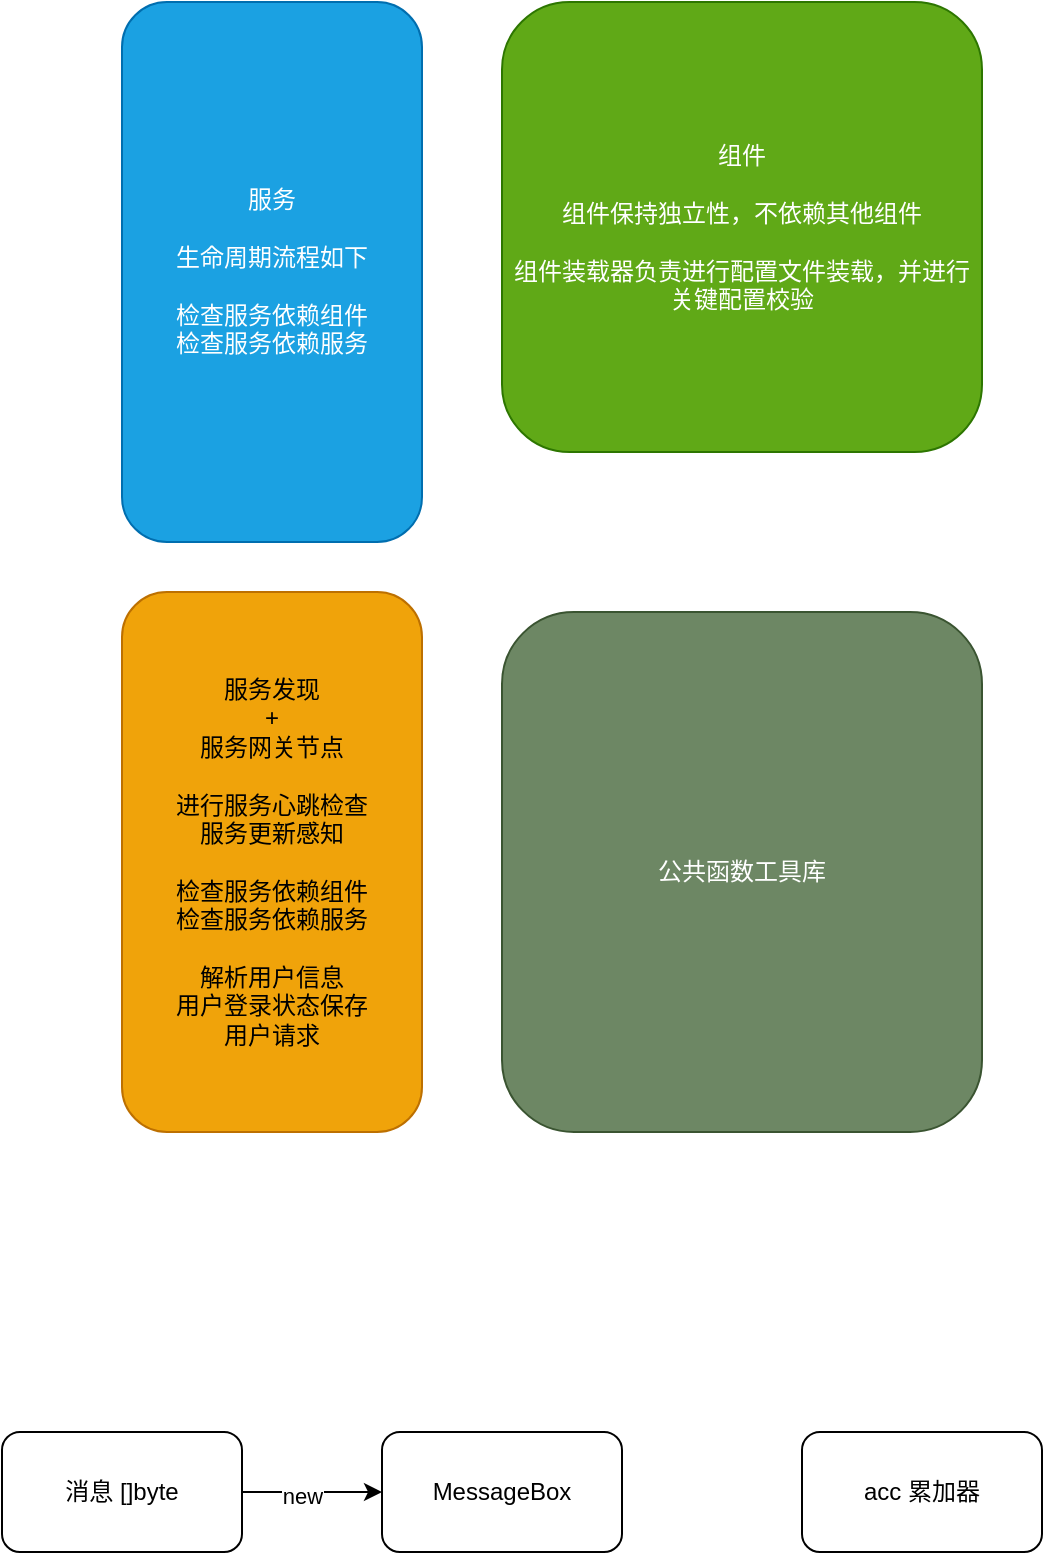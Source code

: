<mxfile>
    <diagram id="SwgGi_zUobMQvnV78bBD" name="第 1 页">
        <mxGraphModel dx="861" dy="717" grid="1" gridSize="10" guides="1" tooltips="1" connect="1" arrows="1" fold="1" page="1" pageScale="1" pageWidth="827" pageHeight="1169" math="0" shadow="0">
            <root>
                <mxCell id="0"/>
                <mxCell id="1" parent="0"/>
                <mxCell id="2" value="服务&lt;br&gt;&lt;br&gt;生命周期流程如下&lt;br&gt;&lt;br&gt;检查服务依赖组件&lt;br&gt;检查服务依赖服务&lt;br&gt;" style="rounded=1;whiteSpace=wrap;html=1;fillColor=#1ba1e2;fontColor=#ffffff;strokeColor=#006EAF;" parent="1" vertex="1">
                    <mxGeometry x="170" y="105" width="150" height="270" as="geometry"/>
                </mxCell>
                <mxCell id="3" value="组件&lt;br&gt;&lt;br&gt;组件保持独立性，不依赖其他组件&lt;br&gt;&lt;br&gt;组件装载器负责进行配置文件装载，并进行关键配置校验" style="rounded=1;whiteSpace=wrap;html=1;fillColor=#60a917;fontColor=#ffffff;strokeColor=#2D7600;" parent="1" vertex="1">
                    <mxGeometry x="360" y="105" width="240" height="225" as="geometry"/>
                </mxCell>
                <mxCell id="4" value="服务发现&lt;br&gt;+&lt;br&gt;服务网关节点&lt;br&gt;&lt;br&gt;进行服务心跳检查&lt;br&gt;服务更新感知&lt;br&gt;&lt;br&gt;检查服务依赖组件&lt;br&gt;检查服务依赖服务&lt;br&gt;&lt;br&gt;解析用户信息&lt;br&gt;用户登录状态保存&lt;br&gt;用户请求" style="rounded=1;whiteSpace=wrap;html=1;fillColor=#f0a30a;strokeColor=#BD7000;fontColor=#000000;" parent="1" vertex="1">
                    <mxGeometry x="170" y="400" width="150" height="270" as="geometry"/>
                </mxCell>
                <mxCell id="5" value="公共函数工具库" style="rounded=1;whiteSpace=wrap;html=1;fillColor=#6d8764;strokeColor=#3A5431;fontColor=#ffffff;" parent="1" vertex="1">
                    <mxGeometry x="360" y="410" width="240" height="260" as="geometry"/>
                </mxCell>
                <mxCell id="18" style="edgeStyle=none;html=1;" edge="1" parent="1" source="17" target="19">
                    <mxGeometry relative="1" as="geometry">
                        <mxPoint x="360" y="850" as="targetPoint"/>
                    </mxGeometry>
                </mxCell>
                <mxCell id="20" value="new" style="edgeLabel;html=1;align=center;verticalAlign=middle;resizable=0;points=[];" vertex="1" connectable="0" parent="18">
                    <mxGeometry x="-0.139" y="-2" relative="1" as="geometry">
                        <mxPoint as="offset"/>
                    </mxGeometry>
                </mxCell>
                <mxCell id="17" value="消息 []byte" style="rounded=1;whiteSpace=wrap;html=1;" vertex="1" parent="1">
                    <mxGeometry x="110" y="820" width="120" height="60" as="geometry"/>
                </mxCell>
                <mxCell id="19" value="MessageBox" style="rounded=1;whiteSpace=wrap;html=1;" vertex="1" parent="1">
                    <mxGeometry x="300" y="820" width="120" height="60" as="geometry"/>
                </mxCell>
                <mxCell id="U6t0mwHLrFrXAj95CLfo-20" value="acc 累加器" style="rounded=1;whiteSpace=wrap;html=1;" vertex="1" parent="1">
                    <mxGeometry x="510" y="820" width="120" height="60" as="geometry"/>
                </mxCell>
            </root>
        </mxGraphModel>
    </diagram>
</mxfile>